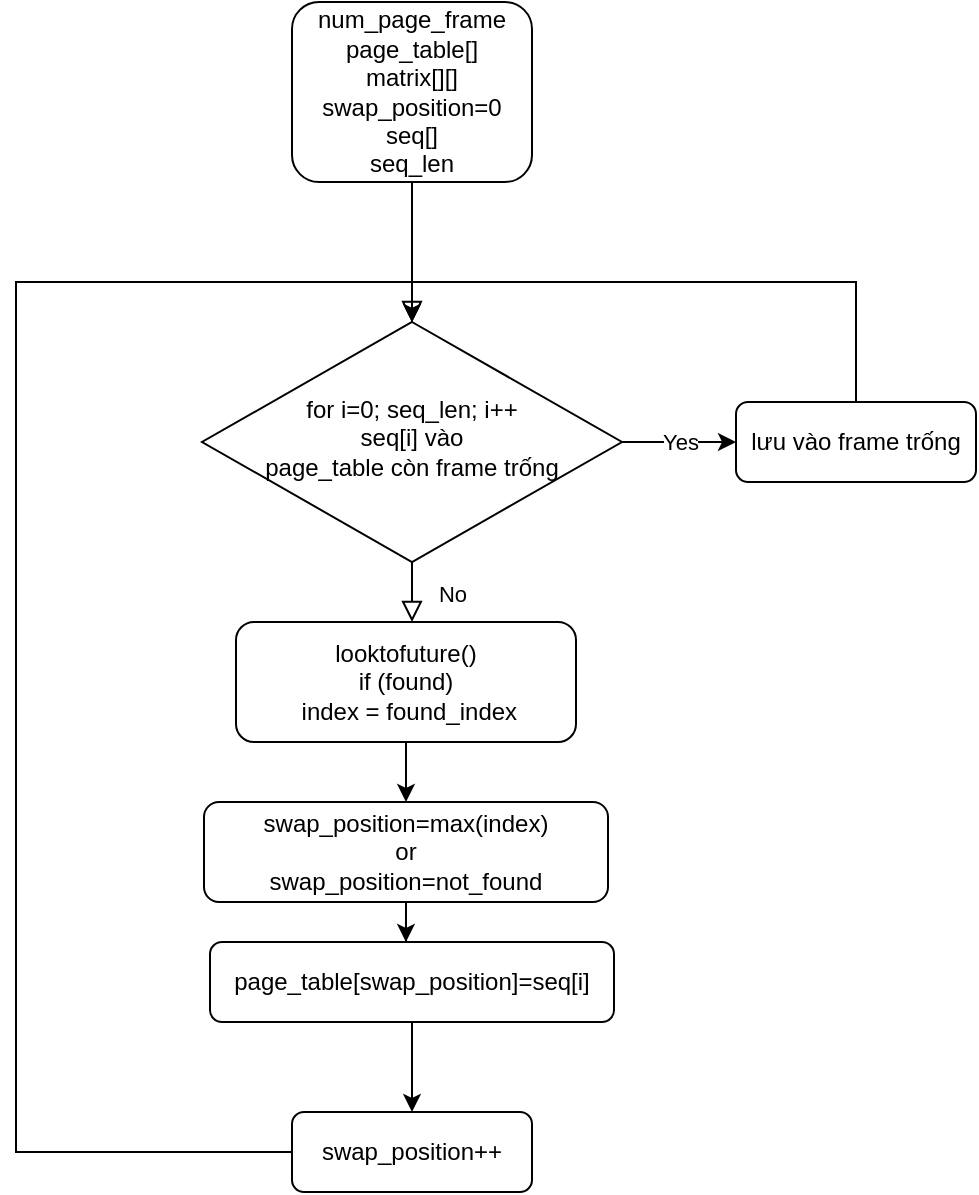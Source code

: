 <mxfile version="14.1.2" type="github">
  <diagram id="C5RBs43oDa-KdzZeNtuy" name="Page-1">
    <mxGraphModel dx="872" dy="552" grid="1" gridSize="10" guides="1" tooltips="1" connect="1" arrows="1" fold="1" page="1" pageScale="1" pageWidth="827" pageHeight="1169" math="0" shadow="0">
      <root>
        <mxCell id="WIyWlLk6GJQsqaUBKTNV-0" />
        <mxCell id="WIyWlLk6GJQsqaUBKTNV-1" parent="WIyWlLk6GJQsqaUBKTNV-0" />
        <mxCell id="WIyWlLk6GJQsqaUBKTNV-2" value="" style="rounded=0;html=1;jettySize=auto;orthogonalLoop=1;fontSize=11;endArrow=block;endFill=0;endSize=8;strokeWidth=1;shadow=0;labelBackgroundColor=none;edgeStyle=orthogonalEdgeStyle;" parent="WIyWlLk6GJQsqaUBKTNV-1" source="WIyWlLk6GJQsqaUBKTNV-3" target="WIyWlLk6GJQsqaUBKTNV-6" edge="1">
          <mxGeometry relative="1" as="geometry" />
        </mxCell>
        <mxCell id="WIyWlLk6GJQsqaUBKTNV-3" value="num_page_frame&lt;br&gt;page_table[]&lt;br&gt;matrix[][]&lt;br&gt;swap_position=0&lt;br&gt;seq[]&lt;br&gt;seq_len" style="rounded=1;whiteSpace=wrap;html=1;fontSize=12;glass=0;strokeWidth=1;shadow=0;" parent="WIyWlLk6GJQsqaUBKTNV-1" vertex="1">
          <mxGeometry x="158" y="30" width="120" height="90" as="geometry" />
        </mxCell>
        <mxCell id="WIyWlLk6GJQsqaUBKTNV-4" value="No" style="rounded=0;html=1;jettySize=auto;orthogonalLoop=1;fontSize=11;endArrow=block;endFill=0;endSize=8;strokeWidth=1;shadow=0;labelBackgroundColor=none;edgeStyle=orthogonalEdgeStyle;" parent="WIyWlLk6GJQsqaUBKTNV-1" source="WIyWlLk6GJQsqaUBKTNV-6" edge="1">
          <mxGeometry y="20" relative="1" as="geometry">
            <mxPoint as="offset" />
            <mxPoint x="218" y="340" as="targetPoint" />
          </mxGeometry>
        </mxCell>
        <mxCell id="h81KRJRW1DWXUouibwz8-0" value="Yes" style="edgeStyle=orthogonalEdgeStyle;rounded=0;orthogonalLoop=1;jettySize=auto;html=1;" edge="1" parent="WIyWlLk6GJQsqaUBKTNV-1" source="WIyWlLk6GJQsqaUBKTNV-6" target="WIyWlLk6GJQsqaUBKTNV-7">
          <mxGeometry relative="1" as="geometry" />
        </mxCell>
        <mxCell id="WIyWlLk6GJQsqaUBKTNV-6" value="for i=0; seq_len; i++&lt;br&gt;seq[i] vào&lt;br&gt;page_table còn frame trống" style="rhombus;whiteSpace=wrap;html=1;shadow=0;fontFamily=Helvetica;fontSize=12;align=center;strokeWidth=1;spacing=6;spacingTop=-4;" parent="WIyWlLk6GJQsqaUBKTNV-1" vertex="1">
          <mxGeometry x="113" y="190" width="210" height="120" as="geometry" />
        </mxCell>
        <mxCell id="h81KRJRW1DWXUouibwz8-5" style="edgeStyle=orthogonalEdgeStyle;rounded=0;orthogonalLoop=1;jettySize=auto;html=1;entryX=0.5;entryY=0;entryDx=0;entryDy=0;" edge="1" parent="WIyWlLk6GJQsqaUBKTNV-1" source="WIyWlLk6GJQsqaUBKTNV-7" target="WIyWlLk6GJQsqaUBKTNV-6">
          <mxGeometry relative="1" as="geometry">
            <Array as="points">
              <mxPoint x="440" y="170" />
              <mxPoint x="218" y="170" />
            </Array>
          </mxGeometry>
        </mxCell>
        <mxCell id="WIyWlLk6GJQsqaUBKTNV-7" value="lưu vào frame trống" style="rounded=1;whiteSpace=wrap;html=1;fontSize=12;glass=0;strokeWidth=1;shadow=0;" parent="WIyWlLk6GJQsqaUBKTNV-1" vertex="1">
          <mxGeometry x="380" y="230" width="120" height="40" as="geometry" />
        </mxCell>
        <mxCell id="h81KRJRW1DWXUouibwz8-9" style="edgeStyle=orthogonalEdgeStyle;rounded=0;orthogonalLoop=1;jettySize=auto;html=1;" edge="1" parent="WIyWlLk6GJQsqaUBKTNV-1" source="h81KRJRW1DWXUouibwz8-1" target="h81KRJRW1DWXUouibwz8-7">
          <mxGeometry relative="1" as="geometry" />
        </mxCell>
        <mxCell id="h81KRJRW1DWXUouibwz8-1" value="looktofuture()&lt;br&gt;if (found)&lt;br&gt;&amp;nbsp;index = found_index" style="rounded=1;whiteSpace=wrap;html=1;fontSize=12;glass=0;strokeWidth=1;shadow=0;" vertex="1" parent="WIyWlLk6GJQsqaUBKTNV-1">
          <mxGeometry x="130" y="340" width="170" height="60" as="geometry" />
        </mxCell>
        <mxCell id="h81KRJRW1DWXUouibwz8-4" style="edgeStyle=orthogonalEdgeStyle;rounded=0;orthogonalLoop=1;jettySize=auto;html=1;entryX=0.5;entryY=0;entryDx=0;entryDy=0;" edge="1" parent="WIyWlLk6GJQsqaUBKTNV-1" source="h81KRJRW1DWXUouibwz8-2" target="h81KRJRW1DWXUouibwz8-3">
          <mxGeometry relative="1" as="geometry" />
        </mxCell>
        <mxCell id="h81KRJRW1DWXUouibwz8-2" value="page_table[swap_position]=seq[i]" style="rounded=1;whiteSpace=wrap;html=1;fontSize=12;glass=0;strokeWidth=1;shadow=0;" vertex="1" parent="WIyWlLk6GJQsqaUBKTNV-1">
          <mxGeometry x="117" y="500" width="202" height="40" as="geometry" />
        </mxCell>
        <mxCell id="h81KRJRW1DWXUouibwz8-6" style="edgeStyle=orthogonalEdgeStyle;rounded=0;orthogonalLoop=1;jettySize=auto;html=1;entryX=0.5;entryY=0;entryDx=0;entryDy=0;" edge="1" parent="WIyWlLk6GJQsqaUBKTNV-1" source="h81KRJRW1DWXUouibwz8-3" target="WIyWlLk6GJQsqaUBKTNV-6">
          <mxGeometry relative="1" as="geometry">
            <Array as="points">
              <mxPoint x="20" y="605" />
              <mxPoint x="20" y="170" />
              <mxPoint x="218" y="170" />
            </Array>
          </mxGeometry>
        </mxCell>
        <mxCell id="h81KRJRW1DWXUouibwz8-3" value="swap_position++" style="rounded=1;whiteSpace=wrap;html=1;fontSize=12;glass=0;strokeWidth=1;shadow=0;" vertex="1" parent="WIyWlLk6GJQsqaUBKTNV-1">
          <mxGeometry x="158" y="585" width="120" height="40" as="geometry" />
        </mxCell>
        <mxCell id="h81KRJRW1DWXUouibwz8-10" style="edgeStyle=orthogonalEdgeStyle;rounded=0;orthogonalLoop=1;jettySize=auto;html=1;entryX=0.485;entryY=0;entryDx=0;entryDy=0;entryPerimeter=0;" edge="1" parent="WIyWlLk6GJQsqaUBKTNV-1" source="h81KRJRW1DWXUouibwz8-7" target="h81KRJRW1DWXUouibwz8-2">
          <mxGeometry relative="1" as="geometry" />
        </mxCell>
        <mxCell id="h81KRJRW1DWXUouibwz8-7" value="swap_position=max(index)&lt;br&gt;or&lt;br&gt;swap_position=not_found" style="rounded=1;whiteSpace=wrap;html=1;fontSize=12;glass=0;strokeWidth=1;shadow=0;" vertex="1" parent="WIyWlLk6GJQsqaUBKTNV-1">
          <mxGeometry x="114" y="430" width="202" height="50" as="geometry" />
        </mxCell>
      </root>
    </mxGraphModel>
  </diagram>
</mxfile>
